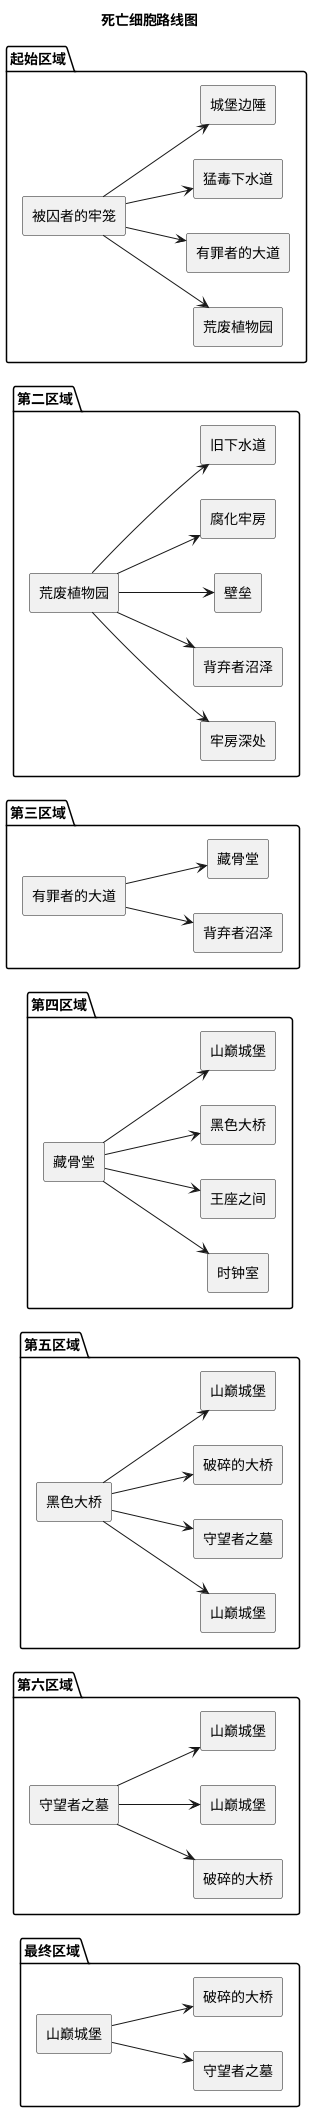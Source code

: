 @startuml
title 死亡细胞路线图
'default
'top to bottom direction
left to right direction


package "最终区域" {
    rectangle "山巅城堡" as "g1" {
    }

    rectangle "守望者之墓" as "g2" {
    }

    rectangle "破碎的大桥" as "g3" {
    }

    g1 --> g2
    g1 --> g3
}

package "第六区域" {
    rectangle "守望者之墓" as "f1" {
    }

    rectangle "破碎的大桥" as "f2" {
    }

    rectangle "山巅城堡" as "f3" {
    }

    rectangle "山巅城堡" as "f4" {
    }

    f1 --> f2
    f1 --> f3
    f1 --> f4
}

package "第五区域" {
    rectangle "黑色大桥" as "e1" {
    }

    rectangle "山巅城堡" as "e2" {
    }

    rectangle "守望者之墓" as "e3" {
    }

    rectangle "破碎的大桥" as "e4" {
    }

    rectangle "山巅城堡" as "e5" {
    }

    e1 --> e2
    e1 --> e3
    e1 --> e4
    e1 --> e5
}

package "第四区域" {
    rectangle "藏骨堂" as "d1" {
    }

    rectangle "时钟室" as "d2" {
    }

    rectangle "王座之间" as "d3" {
    }

    rectangle "黑色大桥" as "d4" {
    }

    rectangle "山巅城堡" as "d5" {
    }

    d1 --> d2
    d1 --> d3
    d1 --> d4
    d1 --> d5
}


package "第三区域" {
    rectangle "有罪者的大道" as "c1" {
    }

    rectangle "背弃者沼泽" as "c2" {
    }

    rectangle "藏骨堂" as "c3" {
    }

    c1-->c2
    c1-->c3
}

package "第二区域" {
    rectangle "荒废植物园" as "b1" {
    }

    rectangle "牢房深处" as "b2" {
    }

    rectangle "背弃者沼泽" as "b3" {
    }

    rectangle "壁垒" as "b4" {
    }

    rectangle "腐化牢房" as "b6" {
    }

    rectangle "旧下水道" as "b7" {
    }

    b1 --> b2 
    b1 --> b3
    b1 --> b4
    b1 --> b6
    b1 --> b7
}

package "起始区域" {
    rectangle "被囚者的牢笼" as "a1" {
    }

    rectangle "荒废植物园" as "a2" {
    }

    rectangle "有罪者的大道" as "a3" {
    }

    rectangle "猛毒下水道" as "a4" {
    }

    rectangle "城堡边陲" as "a5" {
    }

    a1 --> a2 
    a1 --> a3
    a1 --> a4
    a1 --> a5
}


@enduml